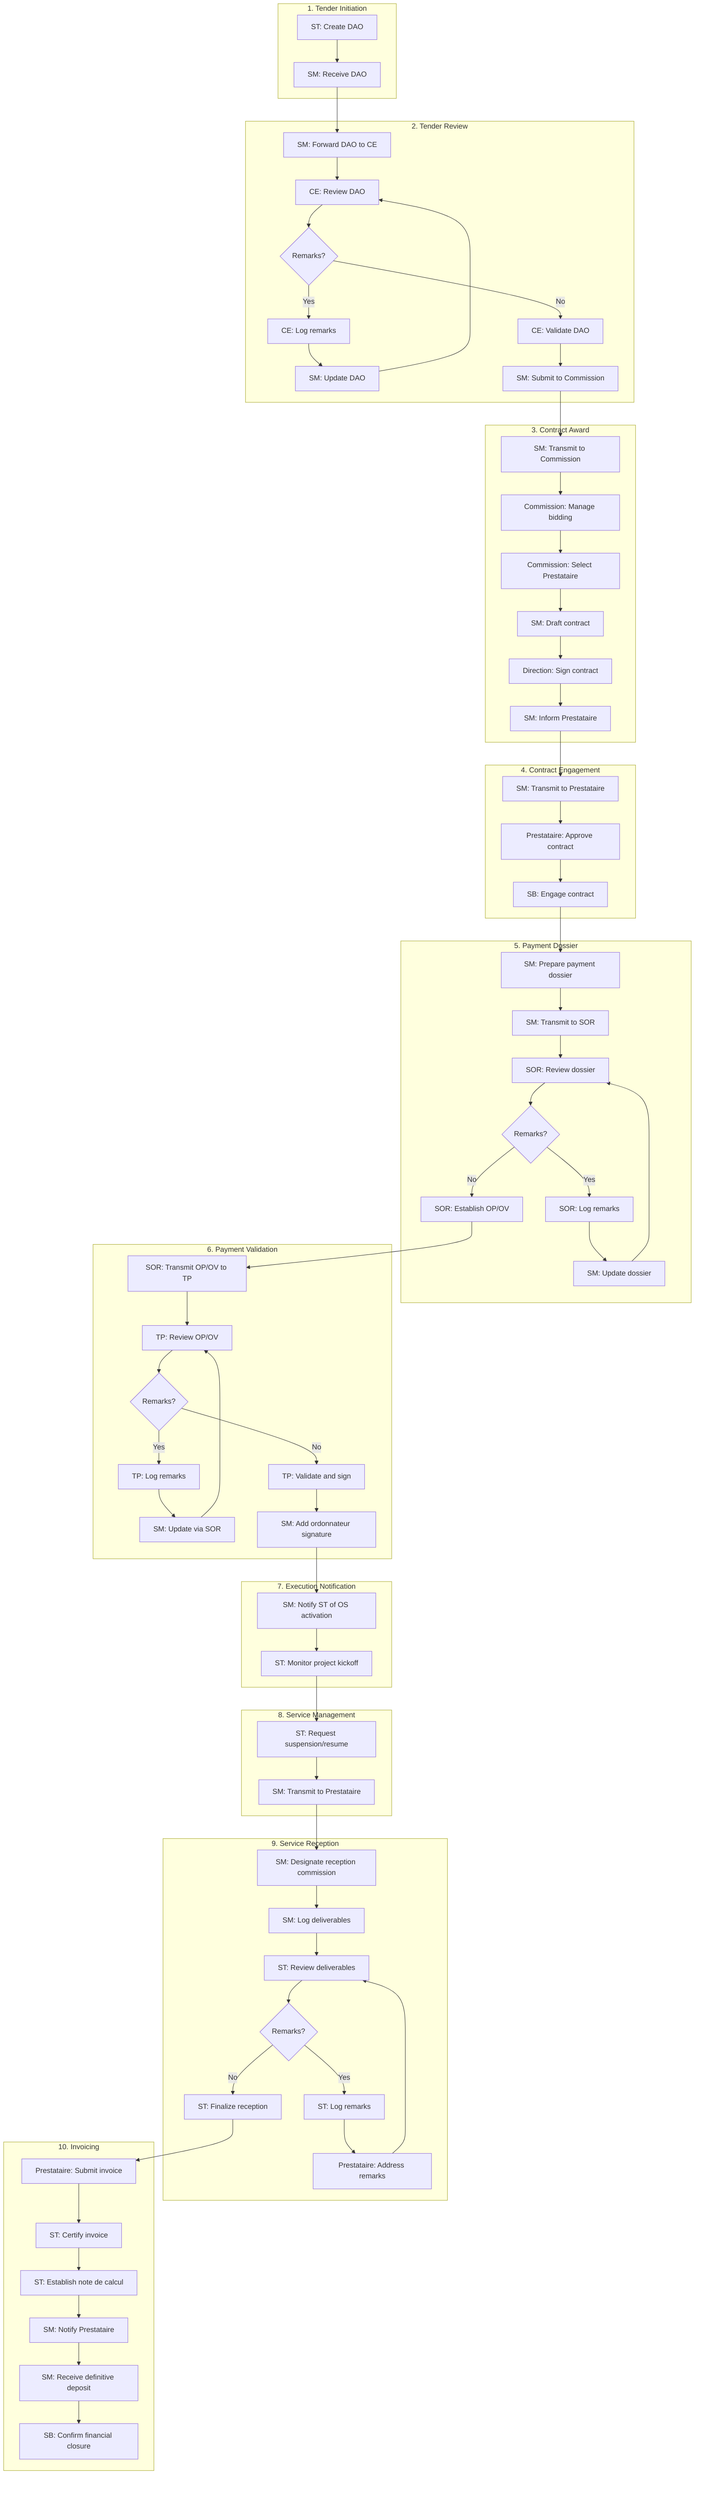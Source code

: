 flowchart TD
    %% Main Process Phases
    subgraph "1. Tender Initiation"
        A1["ST: Create DAO"]-->A2["SM: Receive DAO"]
    end
    
    subgraph "2. Tender Review"
        B1["SM: Forward DAO to CE"]-->B2["CE: Review DAO"]
        B2-->B3{"Remarks?"}
        B3-->|Yes|B4["CE: Log remarks"]
        B4-->B5["SM: Update DAO"]-->B2
        B3-->|No|B6["CE: Validate DAO"]
        B6-->B7["SM: Submit to Commission"]
    end
    
    subgraph "3. Contract Award"
        C1["SM: Transmit to Commission"]-->C2["Commission: Manage bidding"]
        C2-->C3["Commission: Select Prestataire"]
        C3-->C4["SM: Draft contract"]
        C4-->C5["Direction: Sign contract"]
        C5-->C6["SM: Inform Prestataire"]
    end
    
    subgraph "4. Contract Engagement"
        D1["SM: Transmit to Prestataire"]-->D2["Prestataire: Approve contract"]
        D2-->D3["SB: Engage contract"]
    end
    
    subgraph "5. Payment Dossier"
        E1["SM: Prepare payment dossier"]-->E2["SM: Transmit to SOR"]
        E2-->E3["SOR: Review dossier"]
        E3-->E4{"Remarks?"}
        E4-->|Yes|E5["SOR: Log remarks"]
        E5-->E6["SM: Update dossier"]-->E3
        E4-->|No|E7["SOR: Establish OP/OV"]
    end
    
    subgraph "6. Payment Validation"
        F1["SOR: Transmit OP/OV to TP"]-->F2["TP: Review OP/OV"]
        F2-->F3{"Remarks?"}
        F3-->|Yes|F4["TP: Log remarks"]
        F4-->F5["SM: Update via SOR"]-->F2
        F3-->|No|F6["TP: Validate and sign"]
        F6-->F7["SM: Add ordonnateur signature"]
    end
    
    subgraph "7. Execution Notification"
        G1["SM: Notify ST of OS activation"]-->G2["ST: Monitor project kickoff"]
    end
    
    subgraph "8. Service Management"
        H1["ST: Request suspension/resume"]-->H2["SM: Transmit to Prestataire"]
    end
    
    subgraph "9. Service Reception"
        I1["SM: Designate reception commission"]-->I2["SM: Log deliverables"]
        I2-->I3["ST: Review deliverables"]
        I3-->I4{"Remarks?"}
        I4-->|Yes|I5["ST: Log remarks"]
        I5-->I6["Prestataire: Address remarks"]-->I3
        I4-->|No|I7["ST: Finalize reception"]
    end
    
    subgraph "10. Invoicing"
        J1["Prestataire: Submit invoice"]-->J2["ST: Certify invoice"]
        J2-->J3["ST: Establish note de calcul"]
        J3-->J4["SM: Notify Prestataire"]
        J4-->J5["SM: Receive definitive deposit"]
        J5-->J6["SB: Confirm financial closure"]
    end
    
    %% Connect the phases
    A2-->B1
    B7-->C1
    C6-->D1
    D3-->E1
    E7-->F1
    F7-->G1
    G2-->H1
    H2-->I1
    I7-->J1